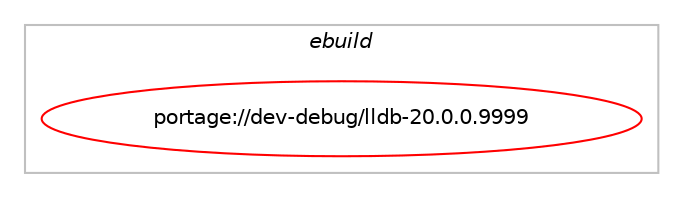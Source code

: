 digraph prolog {

# *************
# Graph options
# *************

newrank=true;
concentrate=true;
compound=true;
graph [rankdir=LR,fontname=Helvetica,fontsize=10,ranksep=1.5];#, ranksep=2.5, nodesep=0.2];
edge  [arrowhead=vee];
node  [fontname=Helvetica,fontsize=10];

# **********
# The ebuild
# **********

subgraph cluster_leftcol {
color=gray;
label=<<i>ebuild</i>>;
id [label="portage://dev-debug/lldb-20.0.0.9999", color=red, width=4, href="../dev-debug/lldb-20.0.0.9999.svg"];
}

# ****************
# The dependencies
# ****************

subgraph cluster_midcol {
color=gray;
label=<<i>dependencies</i>>;
subgraph cluster_compile {
fillcolor="#eeeeee";
style=filled;
label=<<i>compile</i>>;
# *** BEGIN UNKNOWN DEPENDENCY TYPE (TODO) ***
# id -> equal(use_conditional_group(positive,debuginfod,portage://dev-debug/lldb-20.0.0.9999,[package_dependency(portage://dev-debug/lldb-20.0.0.9999,install,no,net-misc,curl,none,[,,],any_same_slot,[]),package_dependency(portage://dev-debug/lldb-20.0.0.9999,install,no,dev-cpp,cpp-httplib,none,[,,],any_same_slot,[])]))
# *** END UNKNOWN DEPENDENCY TYPE (TODO) ***

# *** BEGIN UNKNOWN DEPENDENCY TYPE (TODO) ***
# id -> equal(use_conditional_group(positive,libedit,portage://dev-debug/lldb-20.0.0.9999,[package_dependency(portage://dev-debug/lldb-20.0.0.9999,install,no,dev-libs,libedit,none,[,,],[slot(0),equal],[])]))
# *** END UNKNOWN DEPENDENCY TYPE (TODO) ***

# *** BEGIN UNKNOWN DEPENDENCY TYPE (TODO) ***
# id -> equal(use_conditional_group(positive,lzma,portage://dev-debug/lldb-20.0.0.9999,[package_dependency(portage://dev-debug/lldb-20.0.0.9999,install,no,app-arch,xz-utils,none,[,,],any_same_slot,[])]))
# *** END UNKNOWN DEPENDENCY TYPE (TODO) ***

# *** BEGIN UNKNOWN DEPENDENCY TYPE (TODO) ***
# id -> equal(use_conditional_group(positive,ncurses,portage://dev-debug/lldb-20.0.0.9999,[package_dependency(portage://dev-debug/lldb-20.0.0.9999,install,no,sys-libs,ncurses,greaterequal,[5.9,,-r3,5.9-r3],[slot(0),equal],[])]))
# *** END UNKNOWN DEPENDENCY TYPE (TODO) ***

# *** BEGIN UNKNOWN DEPENDENCY TYPE (TODO) ***
# id -> equal(use_conditional_group(positive,xml,portage://dev-debug/lldb-20.0.0.9999,[package_dependency(portage://dev-debug/lldb-20.0.0.9999,install,no,dev-libs,libxml2,none,[,,],any_same_slot,[])]))
# *** END UNKNOWN DEPENDENCY TYPE (TODO) ***

# *** BEGIN UNKNOWN DEPENDENCY TYPE (TODO) ***
# id -> equal(package_dependency(portage://dev-debug/lldb-20.0.0.9999,install,no,sys-devel,clang,tilde,[20.0.0.9999,,,20.0.0.9999],[],[]))
# *** END UNKNOWN DEPENDENCY TYPE (TODO) ***

# *** BEGIN UNKNOWN DEPENDENCY TYPE (TODO) ***
# id -> equal(package_dependency(portage://dev-debug/lldb-20.0.0.9999,install,no,sys-devel,llvm,tilde,[20.0.0.9999,,,20.0.0.9999],[],[use(equal(debuginfod),none)]))
# *** END UNKNOWN DEPENDENCY TYPE (TODO) ***

}
subgraph cluster_compileandrun {
fillcolor="#eeeeee";
style=filled;
label=<<i>compile and run</i>>;
}
subgraph cluster_run {
fillcolor="#eeeeee";
style=filled;
label=<<i>run</i>>;
# *** BEGIN UNKNOWN DEPENDENCY TYPE (TODO) ***
# id -> equal(use_conditional_group(positive,debuginfod,portage://dev-debug/lldb-20.0.0.9999,[package_dependency(portage://dev-debug/lldb-20.0.0.9999,run,no,net-misc,curl,none,[,,],any_same_slot,[]),package_dependency(portage://dev-debug/lldb-20.0.0.9999,run,no,dev-cpp,cpp-httplib,none,[,,],any_same_slot,[])]))
# *** END UNKNOWN DEPENDENCY TYPE (TODO) ***

# *** BEGIN UNKNOWN DEPENDENCY TYPE (TODO) ***
# id -> equal(use_conditional_group(positive,libedit,portage://dev-debug/lldb-20.0.0.9999,[package_dependency(portage://dev-debug/lldb-20.0.0.9999,run,no,dev-libs,libedit,none,[,,],[slot(0),equal],[])]))
# *** END UNKNOWN DEPENDENCY TYPE (TODO) ***

# *** BEGIN UNKNOWN DEPENDENCY TYPE (TODO) ***
# id -> equal(use_conditional_group(positive,lzma,portage://dev-debug/lldb-20.0.0.9999,[package_dependency(portage://dev-debug/lldb-20.0.0.9999,run,no,app-arch,xz-utils,none,[,,],any_same_slot,[])]))
# *** END UNKNOWN DEPENDENCY TYPE (TODO) ***

# *** BEGIN UNKNOWN DEPENDENCY TYPE (TODO) ***
# id -> equal(use_conditional_group(positive,ncurses,portage://dev-debug/lldb-20.0.0.9999,[package_dependency(portage://dev-debug/lldb-20.0.0.9999,run,no,sys-libs,ncurses,greaterequal,[5.9,,-r3,5.9-r3],[slot(0),equal],[])]))
# *** END UNKNOWN DEPENDENCY TYPE (TODO) ***

# *** BEGIN UNKNOWN DEPENDENCY TYPE (TODO) ***
# id -> equal(use_conditional_group(positive,python,portage://dev-debug/lldb-20.0.0.9999,[use_conditional_group(positive,python_single_target_python3_10,portage://dev-debug/lldb-20.0.0.9999,[package_dependency(portage://dev-debug/lldb-20.0.0.9999,run,no,dev-lang,python,none,[,,],[slot(3.10)],[])]),use_conditional_group(positive,python_single_target_python3_11,portage://dev-debug/lldb-20.0.0.9999,[package_dependency(portage://dev-debug/lldb-20.0.0.9999,run,no,dev-lang,python,none,[,,],[slot(3.11)],[])]),use_conditional_group(positive,python_single_target_python3_12,portage://dev-debug/lldb-20.0.0.9999,[package_dependency(portage://dev-debug/lldb-20.0.0.9999,run,no,dev-lang,python,none,[,,],[slot(3.12)],[])])]))
# *** END UNKNOWN DEPENDENCY TYPE (TODO) ***

# *** BEGIN UNKNOWN DEPENDENCY TYPE (TODO) ***
# id -> equal(use_conditional_group(positive,xml,portage://dev-debug/lldb-20.0.0.9999,[package_dependency(portage://dev-debug/lldb-20.0.0.9999,run,no,dev-libs,libxml2,none,[,,],any_same_slot,[])]))
# *** END UNKNOWN DEPENDENCY TYPE (TODO) ***

# *** BEGIN UNKNOWN DEPENDENCY TYPE (TODO) ***
# id -> equal(package_dependency(portage://dev-debug/lldb-20.0.0.9999,run,no,sys-devel,clang,tilde,[20.0.0.9999,,,20.0.0.9999],[],[]))
# *** END UNKNOWN DEPENDENCY TYPE (TODO) ***

# *** BEGIN UNKNOWN DEPENDENCY TYPE (TODO) ***
# id -> equal(package_dependency(portage://dev-debug/lldb-20.0.0.9999,run,no,sys-devel,llvm,tilde,[20.0.0.9999,,,20.0.0.9999],[],[use(equal(debuginfod),none)]))
# *** END UNKNOWN DEPENDENCY TYPE (TODO) ***

}
}

# **************
# The candidates
# **************

subgraph cluster_choices {
rank=same;
color=gray;
label=<<i>candidates</i>>;

}

}
